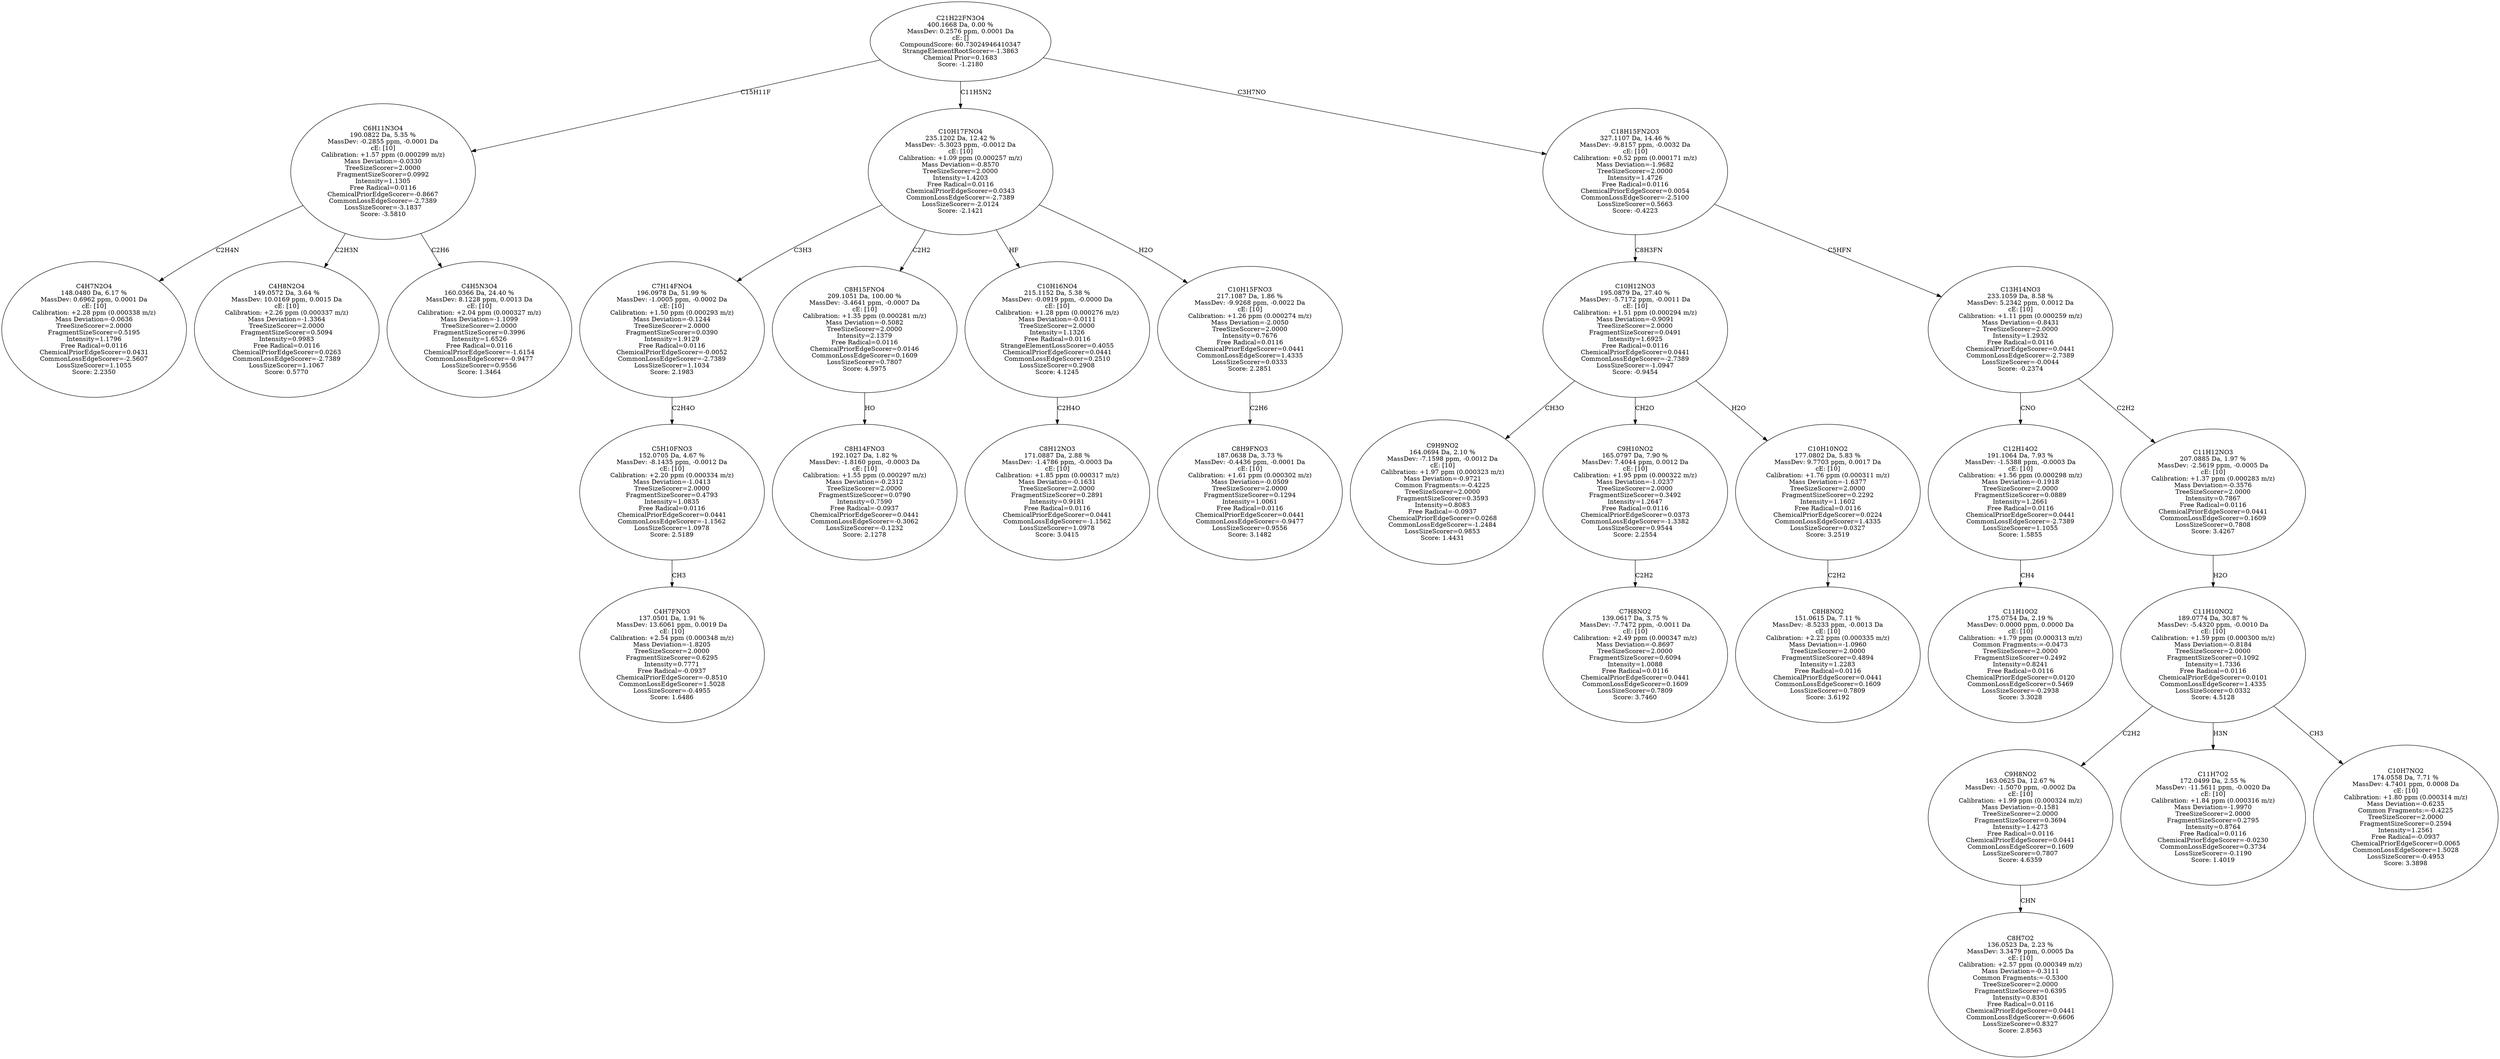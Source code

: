 strict digraph {
v1 [label="C4H7N2O4\n148.0480 Da, 6.17 %\nMassDev: 0.6962 ppm, 0.0001 Da\ncE: [10]\nCalibration: +2.28 ppm (0.000338 m/z)\nMass Deviation=-0.0636\nTreeSizeScorer=2.0000\nFragmentSizeScorer=0.5195\nIntensity=1.1796\nFree Radical=0.0116\nChemicalPriorEdgeScorer=0.0431\nCommonLossEdgeScorer=-2.5607\nLossSizeScorer=1.1055\nScore: 2.2350"];
v2 [label="C4H8N2O4\n149.0572 Da, 3.64 %\nMassDev: 10.0169 ppm, 0.0015 Da\ncE: [10]\nCalibration: +2.26 ppm (0.000337 m/z)\nMass Deviation=-1.3364\nTreeSizeScorer=2.0000\nFragmentSizeScorer=0.5094\nIntensity=0.9983\nFree Radical=0.0116\nChemicalPriorEdgeScorer=0.0263\nCommonLossEdgeScorer=-2.7389\nLossSizeScorer=1.1067\nScore: 0.5770"];
v3 [label="C4H5N3O4\n160.0366 Da, 24.40 %\nMassDev: 8.1228 ppm, 0.0013 Da\ncE: [10]\nCalibration: +2.04 ppm (0.000327 m/z)\nMass Deviation=-1.1099\nTreeSizeScorer=2.0000\nFragmentSizeScorer=0.3996\nIntensity=1.6526\nFree Radical=0.0116\nChemicalPriorEdgeScorer=-1.6154\nCommonLossEdgeScorer=-0.9477\nLossSizeScorer=0.9556\nScore: 1.3464"];
v4 [label="C6H11N3O4\n190.0822 Da, 5.35 %\nMassDev: -0.2855 ppm, -0.0001 Da\ncE: [10]\nCalibration: +1.57 ppm (0.000299 m/z)\nMass Deviation=-0.0330\nTreeSizeScorer=2.0000\nFragmentSizeScorer=0.0992\nIntensity=1.1305\nFree Radical=0.0116\nChemicalPriorEdgeScorer=-0.8667\nCommonLossEdgeScorer=-2.7389\nLossSizeScorer=-3.1837\nScore: -3.5810"];
v5 [label="C4H7FNO3\n137.0501 Da, 1.91 %\nMassDev: 13.6061 ppm, 0.0019 Da\ncE: [10]\nCalibration: +2.54 ppm (0.000348 m/z)\nMass Deviation=-1.8205\nTreeSizeScorer=2.0000\nFragmentSizeScorer=0.6295\nIntensity=0.7771\nFree Radical=-0.0937\nChemicalPriorEdgeScorer=-0.8510\nCommonLossEdgeScorer=1.5028\nLossSizeScorer=-0.4955\nScore: 1.6486"];
v6 [label="C5H10FNO3\n152.0705 Da, 4.67 %\nMassDev: -8.1435 ppm, -0.0012 Da\ncE: [10]\nCalibration: +2.20 ppm (0.000334 m/z)\nMass Deviation=-1.0413\nTreeSizeScorer=2.0000\nFragmentSizeScorer=0.4793\nIntensity=1.0835\nFree Radical=0.0116\nChemicalPriorEdgeScorer=0.0441\nCommonLossEdgeScorer=-1.1562\nLossSizeScorer=1.0978\nScore: 2.5189"];
v7 [label="C7H14FNO4\n196.0978 Da, 51.99 %\nMassDev: -1.0005 ppm, -0.0002 Da\ncE: [10]\nCalibration: +1.50 ppm (0.000293 m/z)\nMass Deviation=-0.1244\nTreeSizeScorer=2.0000\nFragmentSizeScorer=0.0390\nIntensity=1.9129\nFree Radical=0.0116\nChemicalPriorEdgeScorer=-0.0052\nCommonLossEdgeScorer=-2.7389\nLossSizeScorer=1.1034\nScore: 2.1983"];
v8 [label="C8H14FNO3\n192.1027 Da, 1.82 %\nMassDev: -1.8160 ppm, -0.0003 Da\ncE: [10]\nCalibration: +1.55 ppm (0.000297 m/z)\nMass Deviation=-0.2312\nTreeSizeScorer=2.0000\nFragmentSizeScorer=0.0790\nIntensity=0.7590\nFree Radical=-0.0937\nChemicalPriorEdgeScorer=0.0441\nCommonLossEdgeScorer=-0.3062\nLossSizeScorer=-0.1232\nScore: 2.1278"];
v9 [label="C8H15FNO4\n209.1051 Da, 100.00 %\nMassDev: -3.4641 ppm, -0.0007 Da\ncE: [10]\nCalibration: +1.35 ppm (0.000281 m/z)\nMass Deviation=-0.5082\nTreeSizeScorer=2.0000\nIntensity=2.1379\nFree Radical=0.0116\nChemicalPriorEdgeScorer=0.0146\nCommonLossEdgeScorer=0.1609\nLossSizeScorer=0.7807\nScore: 4.5975"];
v10 [label="C8H12NO3\n171.0887 Da, 2.88 %\nMassDev: -1.4786 ppm, -0.0003 Da\ncE: [10]\nCalibration: +1.85 ppm (0.000317 m/z)\nMass Deviation=-0.1631\nTreeSizeScorer=2.0000\nFragmentSizeScorer=0.2891\nIntensity=0.9181\nFree Radical=0.0116\nChemicalPriorEdgeScorer=0.0441\nCommonLossEdgeScorer=-1.1562\nLossSizeScorer=1.0978\nScore: 3.0415"];
v11 [label="C10H16NO4\n215.1152 Da, 5.38 %\nMassDev: -0.0919 ppm, -0.0000 Da\ncE: [10]\nCalibration: +1.28 ppm (0.000276 m/z)\nMass Deviation=-0.0111\nTreeSizeScorer=2.0000\nIntensity=1.1326\nFree Radical=0.0116\nStrangeElementLossScorer=0.4055\nChemicalPriorEdgeScorer=0.0441\nCommonLossEdgeScorer=0.2510\nLossSizeScorer=0.2908\nScore: 4.1245"];
v12 [label="C8H9FNO3\n187.0638 Da, 3.73 %\nMassDev: -0.4436 ppm, -0.0001 Da\ncE: [10]\nCalibration: +1.61 ppm (0.000302 m/z)\nMass Deviation=-0.0509\nTreeSizeScorer=2.0000\nFragmentSizeScorer=0.1294\nIntensity=1.0061\nFree Radical=0.0116\nChemicalPriorEdgeScorer=0.0441\nCommonLossEdgeScorer=-0.9477\nLossSizeScorer=0.9556\nScore: 3.1482"];
v13 [label="C10H15FNO3\n217.1087 Da, 1.86 %\nMassDev: -9.9268 ppm, -0.0022 Da\ncE: [10]\nCalibration: +1.26 ppm (0.000274 m/z)\nMass Deviation=-2.0050\nTreeSizeScorer=2.0000\nIntensity=0.7676\nFree Radical=0.0116\nChemicalPriorEdgeScorer=0.0441\nCommonLossEdgeScorer=1.4335\nLossSizeScorer=0.0333\nScore: 2.2851"];
v14 [label="C10H17FNO4\n235.1202 Da, 12.42 %\nMassDev: -5.3023 ppm, -0.0012 Da\ncE: [10]\nCalibration: +1.09 ppm (0.000257 m/z)\nMass Deviation=-0.8570\nTreeSizeScorer=2.0000\nIntensity=1.4203\nFree Radical=0.0116\nChemicalPriorEdgeScorer=0.0343\nCommonLossEdgeScorer=-2.7389\nLossSizeScorer=-2.0124\nScore: -2.1421"];
v15 [label="C9H9NO2\n164.0694 Da, 2.10 %\nMassDev: -7.1598 ppm, -0.0012 Da\ncE: [10]\nCalibration: +1.97 ppm (0.000323 m/z)\nMass Deviation=-0.9721\nCommon Fragments:=-0.4225\nTreeSizeScorer=2.0000\nFragmentSizeScorer=0.3593\nIntensity=0.8083\nFree Radical=-0.0937\nChemicalPriorEdgeScorer=0.0268\nCommonLossEdgeScorer=-1.2484\nLossSizeScorer=0.9853\nScore: 1.4431"];
v16 [label="C7H8NO2\n139.0617 Da, 3.75 %\nMassDev: -7.7472 ppm, -0.0011 Da\ncE: [10]\nCalibration: +2.49 ppm (0.000347 m/z)\nMass Deviation=-0.8697\nTreeSizeScorer=2.0000\nFragmentSizeScorer=0.6094\nIntensity=1.0088\nFree Radical=0.0116\nChemicalPriorEdgeScorer=0.0441\nCommonLossEdgeScorer=0.1609\nLossSizeScorer=0.7809\nScore: 3.7460"];
v17 [label="C9H10NO2\n165.0797 Da, 7.90 %\nMassDev: 7.4044 ppm, 0.0012 Da\ncE: [10]\nCalibration: +1.95 ppm (0.000322 m/z)\nMass Deviation=-1.0237\nTreeSizeScorer=2.0000\nFragmentSizeScorer=0.3492\nIntensity=1.2647\nFree Radical=0.0116\nChemicalPriorEdgeScorer=0.0373\nCommonLossEdgeScorer=-1.3382\nLossSizeScorer=0.9544\nScore: 2.2554"];
v18 [label="C8H8NO2\n151.0615 Da, 7.11 %\nMassDev: -8.5233 ppm, -0.0013 Da\ncE: [10]\nCalibration: +2.22 ppm (0.000335 m/z)\nMass Deviation=-1.0960\nTreeSizeScorer=2.0000\nFragmentSizeScorer=0.4894\nIntensity=1.2283\nFree Radical=0.0116\nChemicalPriorEdgeScorer=0.0441\nCommonLossEdgeScorer=0.1609\nLossSizeScorer=0.7809\nScore: 3.6192"];
v19 [label="C10H10NO2\n177.0802 Da, 5.83 %\nMassDev: 9.7703 ppm, 0.0017 Da\ncE: [10]\nCalibration: +1.76 ppm (0.000311 m/z)\nMass Deviation=-1.6377\nTreeSizeScorer=2.0000\nFragmentSizeScorer=0.2292\nIntensity=1.1602\nFree Radical=0.0116\nChemicalPriorEdgeScorer=0.0224\nCommonLossEdgeScorer=1.4335\nLossSizeScorer=0.0327\nScore: 3.2519"];
v20 [label="C10H12NO3\n195.0879 Da, 27.40 %\nMassDev: -5.7172 ppm, -0.0011 Da\ncE: [10]\nCalibration: +1.51 ppm (0.000294 m/z)\nMass Deviation=-0.9091\nTreeSizeScorer=2.0000\nFragmentSizeScorer=0.0491\nIntensity=1.6925\nFree Radical=0.0116\nChemicalPriorEdgeScorer=0.0441\nCommonLossEdgeScorer=-2.7389\nLossSizeScorer=-1.0947\nScore: -0.9454"];
v21 [label="C11H10O2\n175.0754 Da, 2.19 %\nMassDev: 0.0000 ppm, 0.0000 Da\ncE: [10]\nCalibration: +1.79 ppm (0.000313 m/z)\nCommon Fragments:=-0.0473\nTreeSizeScorer=2.0000\nFragmentSizeScorer=0.2492\nIntensity=0.8241\nFree Radical=0.0116\nChemicalPriorEdgeScorer=0.0120\nCommonLossEdgeScorer=0.5469\nLossSizeScorer=-0.2938\nScore: 3.3028"];
v22 [label="C12H14O2\n191.1064 Da, 7.93 %\nMassDev: -1.5388 ppm, -0.0003 Da\ncE: [10]\nCalibration: +1.56 ppm (0.000298 m/z)\nMass Deviation=-0.1918\nTreeSizeScorer=2.0000\nFragmentSizeScorer=0.0889\nIntensity=1.2661\nFree Radical=0.0116\nChemicalPriorEdgeScorer=0.0441\nCommonLossEdgeScorer=-2.7389\nLossSizeScorer=1.1055\nScore: 1.5855"];
v23 [label="C8H7O2\n136.0523 Da, 2.23 %\nMassDev: 3.3479 ppm, 0.0005 Da\ncE: [10]\nCalibration: +2.57 ppm (0.000349 m/z)\nMass Deviation=-0.3111\nCommon Fragments:=-0.5300\nTreeSizeScorer=2.0000\nFragmentSizeScorer=0.6395\nIntensity=0.8301\nFree Radical=0.0116\nChemicalPriorEdgeScorer=0.0441\nCommonLossEdgeScorer=-0.6606\nLossSizeScorer=0.8327\nScore: 2.8563"];
v24 [label="C9H8NO2\n163.0625 Da, 12.67 %\nMassDev: -1.5070 ppm, -0.0002 Da\ncE: [10]\nCalibration: +1.99 ppm (0.000324 m/z)\nMass Deviation=-0.1581\nTreeSizeScorer=2.0000\nFragmentSizeScorer=0.3694\nIntensity=1.4273\nFree Radical=0.0116\nChemicalPriorEdgeScorer=0.0441\nCommonLossEdgeScorer=0.1609\nLossSizeScorer=0.7807\nScore: 4.6359"];
v25 [label="C11H7O2\n172.0499 Da, 2.55 %\nMassDev: -11.5611 ppm, -0.0020 Da\ncE: [10]\nCalibration: +1.84 ppm (0.000316 m/z)\nMass Deviation=-1.9970\nTreeSizeScorer=2.0000\nFragmentSizeScorer=0.2795\nIntensity=0.8764\nFree Radical=0.0116\nChemicalPriorEdgeScorer=-0.0230\nCommonLossEdgeScorer=0.3734\nLossSizeScorer=-0.1190\nScore: 1.4019"];
v26 [label="C10H7NO2\n174.0558 Da, 7.71 %\nMassDev: 4.7401 ppm, 0.0008 Da\ncE: [10]\nCalibration: +1.80 ppm (0.000314 m/z)\nMass Deviation=-0.6235\nCommon Fragments:=-0.4225\nTreeSizeScorer=2.0000\nFragmentSizeScorer=0.2594\nIntensity=1.2561\nFree Radical=-0.0937\nChemicalPriorEdgeScorer=0.0065\nCommonLossEdgeScorer=1.5028\nLossSizeScorer=-0.4953\nScore: 3.3898"];
v27 [label="C11H10NO2\n189.0774 Da, 30.87 %\nMassDev: -5.4320 ppm, -0.0010 Da\ncE: [10]\nCalibration: +1.59 ppm (0.000300 m/z)\nMass Deviation=-0.8184\nTreeSizeScorer=2.0000\nFragmentSizeScorer=0.1092\nIntensity=1.7336\nFree Radical=0.0116\nChemicalPriorEdgeScorer=0.0101\nCommonLossEdgeScorer=1.4335\nLossSizeScorer=0.0332\nScore: 4.5128"];
v28 [label="C11H12NO3\n207.0885 Da, 1.97 %\nMassDev: -2.5619 ppm, -0.0005 Da\ncE: [10]\nCalibration: +1.37 ppm (0.000283 m/z)\nMass Deviation=-0.3576\nTreeSizeScorer=2.0000\nIntensity=0.7867\nFree Radical=0.0116\nChemicalPriorEdgeScorer=0.0441\nCommonLossEdgeScorer=0.1609\nLossSizeScorer=0.7808\nScore: 3.4267"];
v29 [label="C13H14NO3\n233.1059 Da, 8.58 %\nMassDev: 5.2342 ppm, 0.0012 Da\ncE: [10]\nCalibration: +1.11 ppm (0.000259 m/z)\nMass Deviation=-0.8431\nTreeSizeScorer=2.0000\nIntensity=1.2932\nFree Radical=0.0116\nChemicalPriorEdgeScorer=0.0441\nCommonLossEdgeScorer=-2.7389\nLossSizeScorer=-0.0044\nScore: -0.2374"];
v30 [label="C18H15FN2O3\n327.1107 Da, 14.46 %\nMassDev: -9.8157 ppm, -0.0032 Da\ncE: [10]\nCalibration: +0.52 ppm (0.000171 m/z)\nMass Deviation=-1.9682\nTreeSizeScorer=2.0000\nIntensity=1.4726\nFree Radical=0.0116\nChemicalPriorEdgeScorer=0.0054\nCommonLossEdgeScorer=-2.5100\nLossSizeScorer=0.5663\nScore: -0.4223"];
v31 [label="C21H22FN3O4\n400.1668 Da, 0.00 %\nMassDev: 0.2576 ppm, 0.0001 Da\ncE: []\nCompoundScore: 60.73024946410347\nStrangeElementRootScorer=-1.3863\nChemical Prior=0.1683\nScore: -1.2180"];
v4 -> v1 [label="C2H4N"];
v4 -> v2 [label="C2H3N"];
v4 -> v3 [label="C2H6"];
v31 -> v4 [label="C15H11F"];
v6 -> v5 [label="CH3"];
v7 -> v6 [label="C2H4O"];
v14 -> v7 [label="C3H3"];
v9 -> v8 [label="HO"];
v14 -> v9 [label="C2H2"];
v11 -> v10 [label="C2H4O"];
v14 -> v11 [label="HF"];
v13 -> v12 [label="C2H6"];
v14 -> v13 [label="H2O"];
v31 -> v14 [label="C11H5N2"];
v20 -> v15 [label="CH3O"];
v17 -> v16 [label="C2H2"];
v20 -> v17 [label="CH2O"];
v19 -> v18 [label="C2H2"];
v20 -> v19 [label="H2O"];
v30 -> v20 [label="C8H3FN"];
v22 -> v21 [label="CH4"];
v29 -> v22 [label="CNO"];
v24 -> v23 [label="CHN"];
v27 -> v24 [label="C2H2"];
v27 -> v25 [label="H3N"];
v27 -> v26 [label="CH3"];
v28 -> v27 [label="H2O"];
v29 -> v28 [label="C2H2"];
v30 -> v29 [label="C5HFN"];
v31 -> v30 [label="C3H7NO"];
}